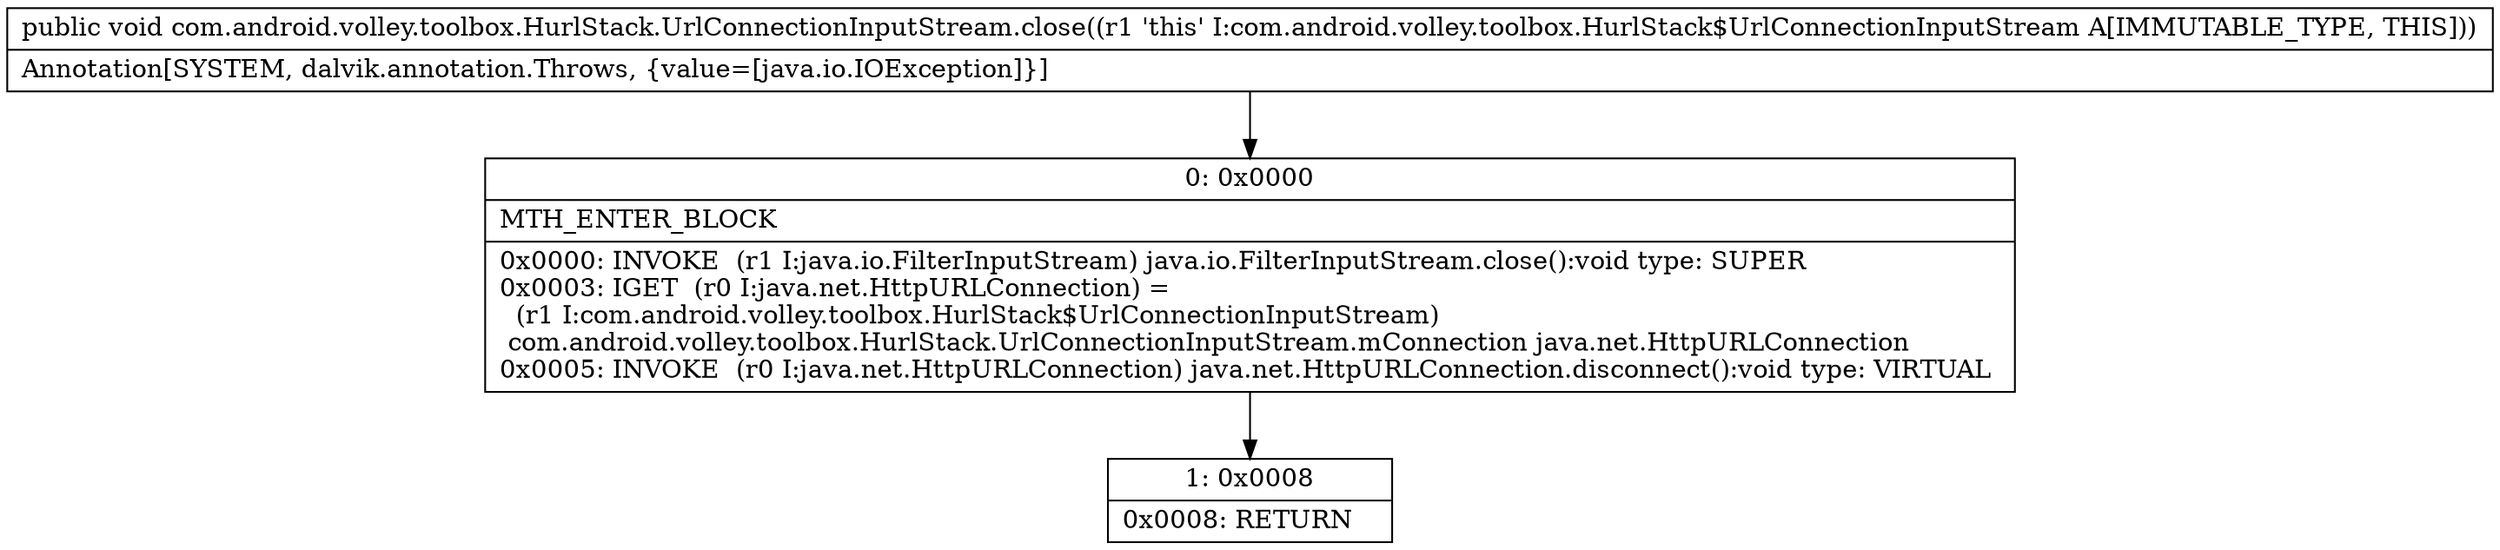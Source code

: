 digraph "CFG forcom.android.volley.toolbox.HurlStack.UrlConnectionInputStream.close()V" {
Node_0 [shape=record,label="{0\:\ 0x0000|MTH_ENTER_BLOCK\l|0x0000: INVOKE  (r1 I:java.io.FilterInputStream) java.io.FilterInputStream.close():void type: SUPER \l0x0003: IGET  (r0 I:java.net.HttpURLConnection) = \l  (r1 I:com.android.volley.toolbox.HurlStack$UrlConnectionInputStream)\l com.android.volley.toolbox.HurlStack.UrlConnectionInputStream.mConnection java.net.HttpURLConnection \l0x0005: INVOKE  (r0 I:java.net.HttpURLConnection) java.net.HttpURLConnection.disconnect():void type: VIRTUAL \l}"];
Node_1 [shape=record,label="{1\:\ 0x0008|0x0008: RETURN   \l}"];
MethodNode[shape=record,label="{public void com.android.volley.toolbox.HurlStack.UrlConnectionInputStream.close((r1 'this' I:com.android.volley.toolbox.HurlStack$UrlConnectionInputStream A[IMMUTABLE_TYPE, THIS]))  | Annotation[SYSTEM, dalvik.annotation.Throws, \{value=[java.io.IOException]\}]\l}"];
MethodNode -> Node_0;
Node_0 -> Node_1;
}

